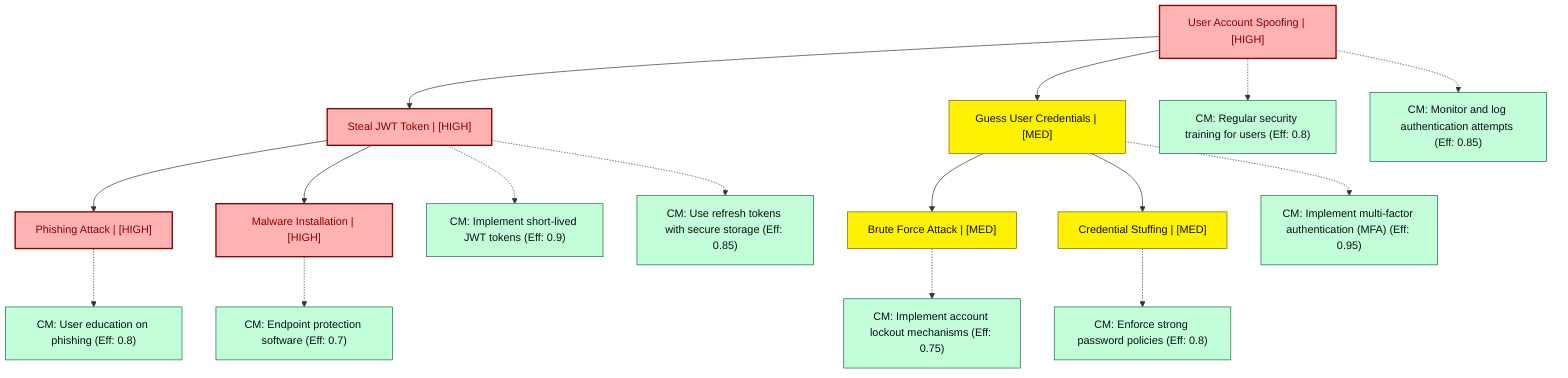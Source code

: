 graph TB
  node_01K6B35WC84N1Y531BQJD16WM2["User Account Spoofing | [HIGH]"]:::highRisk
  node_01K6B35WC84N1Y531BQJD16WM2-1["Steal JWT Token | [HIGH]"]:::highRisk
  node_01K6B35WC84N1Y531BQJD16WM2-1-1["Phishing Attack | [HIGH]"]:::highRisk
  node_01K6B35WC84N1Y531BQJD16WM2-1-1_cm_0["CM: User education on phishing (Eff: 0.8)"]:::countermeasure
  node_01K6B35WC84N1Y531BQJD16WM2-1-2["Malware Installation | [HIGH]"]:::highRisk
  node_01K6B35WC84N1Y531BQJD16WM2-1-2_cm_0["CM: Endpoint protection software (Eff: 0.7)"]:::countermeasure
  node_01K6B35WC84N1Y531BQJD16WM2-1_cm_0["CM: Implement short-lived JWT tokens (Eff: 0.9)"]:::countermeasure
  node_01K6B35WC84N1Y531BQJD16WM2-1_cm_1["CM: Use refresh tokens with secure storage (Eff: 0.85)"]:::countermeasure
  node_01K6B35WC84N1Y531BQJD16WM2-2["Guess User Credentials | [MED]"]:::mediumRisk
  node_01K6B35WC84N1Y531BQJD16WM2-2-1["Brute Force Attack | [MED]"]:::mediumRisk
  node_01K6B35WC84N1Y531BQJD16WM2-2-1_cm_0["CM: Implement account lockout mechanisms (Eff: 0.75)"]:::countermeasure
  node_01K6B35WC84N1Y531BQJD16WM2-2-2["Credential Stuffing | [MED]"]:::mediumRisk
  node_01K6B35WC84N1Y531BQJD16WM2-2-2_cm_0["CM: Enforce strong password policies (Eff: 0.8)"]:::countermeasure
  node_01K6B35WC84N1Y531BQJD16WM2-2_cm_0["CM: Implement multi-factor authentication (MFA) (Eff: 0.95)"]:::countermeasure
  node_01K6B35WC84N1Y531BQJD16WM2_cm_0["CM: Regular security training for users (Eff: 0.8)"]:::countermeasure
  node_01K6B35WC84N1Y531BQJD16WM2_cm_1["CM: Monitor and log authentication attempts (Eff: 0.85)"]:::countermeasure

  node_01K6B35WC84N1Y531BQJD16WM2 --> node_01K6B35WC84N1Y531BQJD16WM2-1
  node_01K6B35WC84N1Y531BQJD16WM2-1 --> node_01K6B35WC84N1Y531BQJD16WM2-1-1
  node_01K6B35WC84N1Y531BQJD16WM2-1-1 -.-> node_01K6B35WC84N1Y531BQJD16WM2-1-1_cm_0
  node_01K6B35WC84N1Y531BQJD16WM2-1 --> node_01K6B35WC84N1Y531BQJD16WM2-1-2
  node_01K6B35WC84N1Y531BQJD16WM2-1-2 -.-> node_01K6B35WC84N1Y531BQJD16WM2-1-2_cm_0
  node_01K6B35WC84N1Y531BQJD16WM2-1 -.-> node_01K6B35WC84N1Y531BQJD16WM2-1_cm_0
  node_01K6B35WC84N1Y531BQJD16WM2-1 -.-> node_01K6B35WC84N1Y531BQJD16WM2-1_cm_1
  node_01K6B35WC84N1Y531BQJD16WM2 --> node_01K6B35WC84N1Y531BQJD16WM2-2
  node_01K6B35WC84N1Y531BQJD16WM2-2 --> node_01K6B35WC84N1Y531BQJD16WM2-2-1
  node_01K6B35WC84N1Y531BQJD16WM2-2-1 -.-> node_01K6B35WC84N1Y531BQJD16WM2-2-1_cm_0
  node_01K6B35WC84N1Y531BQJD16WM2-2 --> node_01K6B35WC84N1Y531BQJD16WM2-2-2
  node_01K6B35WC84N1Y531BQJD16WM2-2-2 -.-> node_01K6B35WC84N1Y531BQJD16WM2-2-2_cm_0
  node_01K6B35WC84N1Y531BQJD16WM2-2 -.-> node_01K6B35WC84N1Y531BQJD16WM2-2_cm_0
  node_01K6B35WC84N1Y531BQJD16WM2 -.-> node_01K6B35WC84N1Y531BQJD16WM2_cm_0
  node_01K6B35WC84N1Y531BQJD16WM2 -.-> node_01K6B35WC84N1Y531BQJD16WM2_cm_1

  classDef andNode fill:#FFB3B3,stroke:#8B0000,stroke-width:2px,color:#0B0D17
  classDef orNode fill:#C2FFD8,stroke:#106B49,stroke-width:2px,color:#0B0D17
  classDef leafNode fill:#73d1ff,stroke:#29ABE2,stroke-width:2px,color:#0B0D17
  classDef highRisk fill:#FFB3B3,color:#8B0000,stroke:#8B0000,stroke-width:2px
  classDef mediumRisk fill:#FFF200,stroke:#7A6300,stroke-width:1px,color:#0B0D17
  classDef lowRisk fill:#FFF2B3,stroke:#FFF2B3,stroke-width:1px,color:#0B0D17
  classDef countermeasure fill:#C2FFD8,stroke:#106B49,stroke-width:1px,color:#0B0D17
  classDef reference fill:#ffa1ad,stroke:#A259FF,stroke-width:1px,stroke-dasharray:3 3,color:#0B0D17
  classDef mitreNode stroke-dasharray:5 5
  classDef note fill:#ffffcc,stroke:#ffcc00,stroke-width:2px,stroke-dasharray:5 5